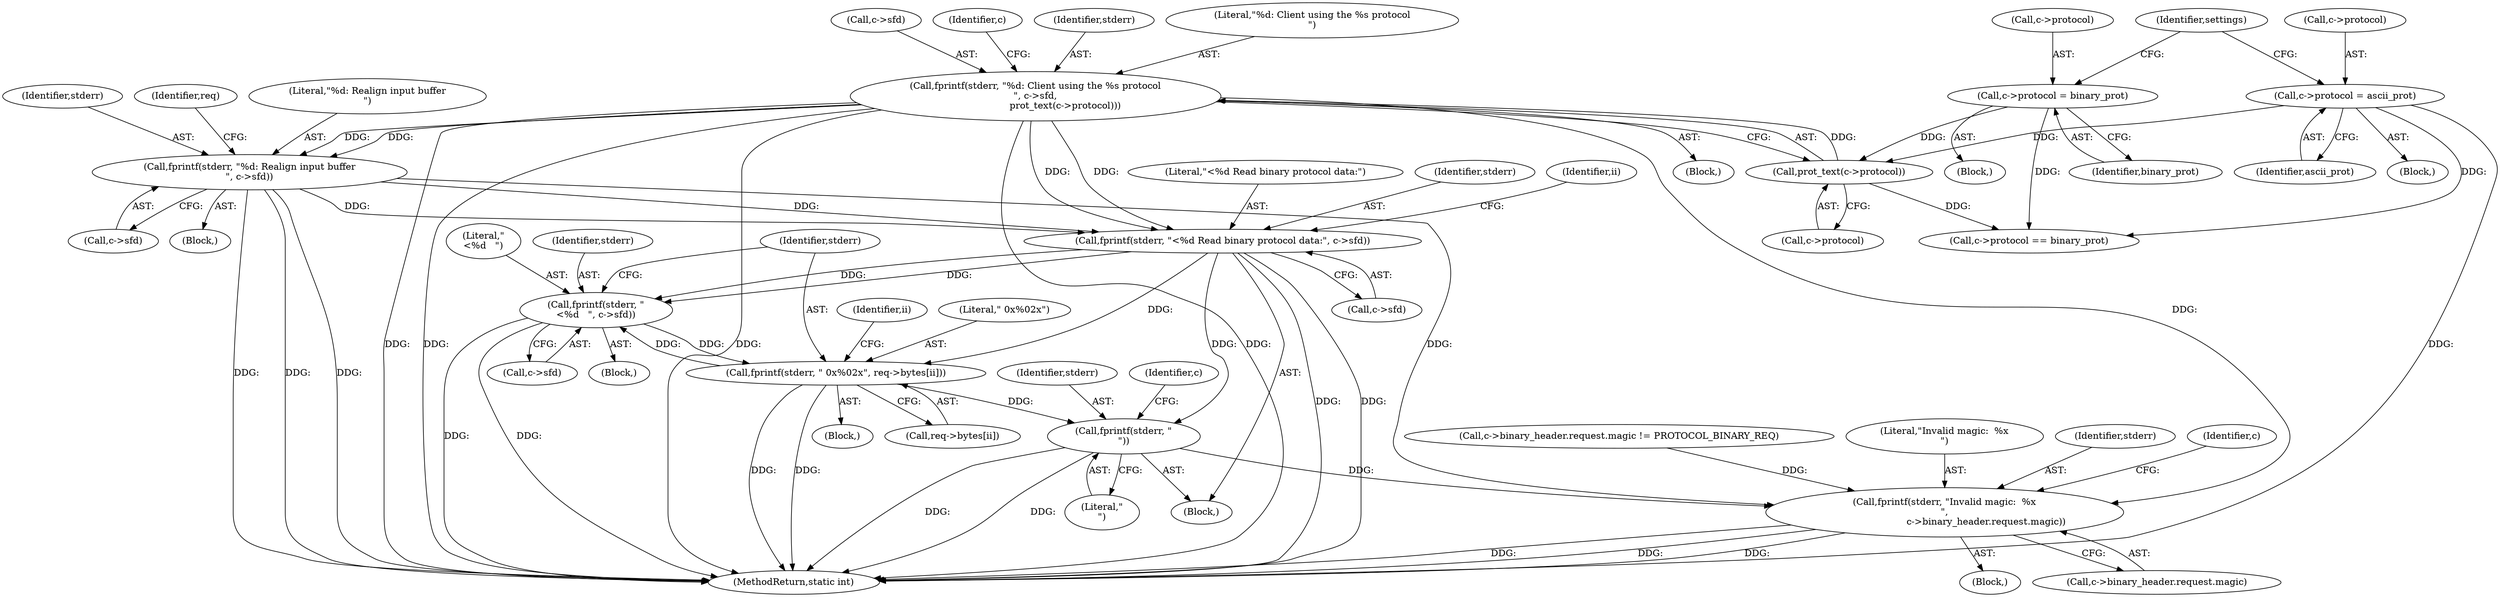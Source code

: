 digraph "0_memcached_d9cd01ede97f4145af9781d448c62a3318952719@API" {
"1000243" [label="(Call,fprintf(stderr, \"%d: Realign input buffer\n\", c->sfd))"];
"1000177" [label="(Call,fprintf(stderr, \"%d: Client using the %s protocol\n\", c->sfd,\n                    prot_text(c->protocol)))"];
"1000183" [label="(Call,prot_text(c->protocol))"];
"1000158" [label="(Call,c->protocol = binary_prot)"];
"1000165" [label="(Call,c->protocol = ascii_prot)"];
"1000265" [label="(Call,fprintf(stderr, \"<%d Read binary protocol data:\", c->sfd))"];
"1000291" [label="(Call,fprintf(stderr, \"\n<%d   \", c->sfd))"];
"1000297" [label="(Call,fprintf(stderr, \" 0x%02x\", req->bytes[ii]))"];
"1000305" [label="(Call,fprintf(stderr, \"\n\"))"];
"1000372" [label="(Call,fprintf(stderr, \"Invalid magic:  %x\n\",\n                            c->binary_header.request.magic))"];
"1000306" [label="(Identifier,stderr)"];
"1000291" [label="(Call,fprintf(stderr, \"\n<%d   \", c->sfd))"];
"1000183" [label="(Call,prot_text(c->protocol))"];
"1000267" [label="(Literal,\"<%d Read binary protocol data:\")"];
"1000297" [label="(Call,fprintf(stderr, \" 0x%02x\", req->bytes[ii]))"];
"1000246" [label="(Call,c->sfd)"];
"1000158" [label="(Call,c->protocol = binary_prot)"];
"1000251" [label="(Identifier,req)"];
"1000310" [label="(Identifier,c)"];
"1000243" [label="(Call,fprintf(stderr, \"%d: Realign input buffer\n\", c->sfd))"];
"1000165" [label="(Call,c->protocol = ascii_prot)"];
"1000265" [label="(Call,fprintf(stderr, \"<%d Read binary protocol data:\", c->sfd))"];
"1000293" [label="(Literal,\"\n<%d   \")"];
"1000245" [label="(Literal,\"%d: Realign input buffer\n\")"];
"1000169" [label="(Identifier,ascii_prot)"];
"1000282" [label="(Identifier,ii)"];
"1000294" [label="(Call,c->sfd)"];
"1000268" [label="(Call,c->sfd)"];
"1000300" [label="(Call,req->bytes[ii])"];
"1000374" [label="(Literal,\"Invalid magic:  %x\n\")"];
"1000298" [label="(Identifier,stderr)"];
"1000307" [label="(Literal,\"\n\")"];
"1000244" [label="(Identifier,stderr)"];
"1000159" [label="(Call,c->protocol)"];
"1000162" [label="(Identifier,binary_prot)"];
"1000613" [label="(MethodReturn,static int)"];
"1000266" [label="(Identifier,stderr)"];
"1000283" [label="(Block,)"];
"1000263" [label="(Block,)"];
"1000273" [label="(Identifier,ii)"];
"1000157" [label="(Block,)"];
"1000180" [label="(Call,c->sfd)"];
"1000173" [label="(Identifier,settings)"];
"1000371" [label="(Block,)"];
"1000292" [label="(Identifier,stderr)"];
"1000176" [label="(Block,)"];
"1000242" [label="(Block,)"];
"1000166" [label="(Call,c->protocol)"];
"1000373" [label="(Identifier,stderr)"];
"1000299" [label="(Literal,\" 0x%02x\")"];
"1000383" [label="(Identifier,c)"];
"1000184" [label="(Call,c->protocol)"];
"1000188" [label="(Call,c->protocol == binary_prot)"];
"1000190" [label="(Identifier,c)"];
"1000372" [label="(Call,fprintf(stderr, \"Invalid magic:  %x\n\",\n                            c->binary_header.request.magic))"];
"1000178" [label="(Identifier,stderr)"];
"1000177" [label="(Call,fprintf(stderr, \"%d: Client using the %s protocol\n\", c->sfd,\n                    prot_text(c->protocol)))"];
"1000375" [label="(Call,c->binary_header.request.magic)"];
"1000164" [label="(Block,)"];
"1000179" [label="(Literal,\"%d: Client using the %s protocol\n\")"];
"1000290" [label="(Block,)"];
"1000305" [label="(Call,fprintf(stderr, \"\n\"))"];
"1000357" [label="(Call,c->binary_header.request.magic != PROTOCOL_BINARY_REQ)"];
"1000243" -> "1000242"  [label="AST: "];
"1000243" -> "1000246"  [label="CFG: "];
"1000244" -> "1000243"  [label="AST: "];
"1000245" -> "1000243"  [label="AST: "];
"1000246" -> "1000243"  [label="AST: "];
"1000251" -> "1000243"  [label="CFG: "];
"1000243" -> "1000613"  [label="DDG: "];
"1000243" -> "1000613"  [label="DDG: "];
"1000243" -> "1000613"  [label="DDG: "];
"1000177" -> "1000243"  [label="DDG: "];
"1000177" -> "1000243"  [label="DDG: "];
"1000243" -> "1000265"  [label="DDG: "];
"1000243" -> "1000265"  [label="DDG: "];
"1000243" -> "1000372"  [label="DDG: "];
"1000177" -> "1000176"  [label="AST: "];
"1000177" -> "1000183"  [label="CFG: "];
"1000178" -> "1000177"  [label="AST: "];
"1000179" -> "1000177"  [label="AST: "];
"1000180" -> "1000177"  [label="AST: "];
"1000183" -> "1000177"  [label="AST: "];
"1000190" -> "1000177"  [label="CFG: "];
"1000177" -> "1000613"  [label="DDG: "];
"1000177" -> "1000613"  [label="DDG: "];
"1000177" -> "1000613"  [label="DDG: "];
"1000177" -> "1000613"  [label="DDG: "];
"1000183" -> "1000177"  [label="DDG: "];
"1000177" -> "1000265"  [label="DDG: "];
"1000177" -> "1000265"  [label="DDG: "];
"1000177" -> "1000372"  [label="DDG: "];
"1000183" -> "1000184"  [label="CFG: "];
"1000184" -> "1000183"  [label="AST: "];
"1000158" -> "1000183"  [label="DDG: "];
"1000165" -> "1000183"  [label="DDG: "];
"1000183" -> "1000188"  [label="DDG: "];
"1000158" -> "1000157"  [label="AST: "];
"1000158" -> "1000162"  [label="CFG: "];
"1000159" -> "1000158"  [label="AST: "];
"1000162" -> "1000158"  [label="AST: "];
"1000173" -> "1000158"  [label="CFG: "];
"1000158" -> "1000188"  [label="DDG: "];
"1000165" -> "1000164"  [label="AST: "];
"1000165" -> "1000169"  [label="CFG: "];
"1000166" -> "1000165"  [label="AST: "];
"1000169" -> "1000165"  [label="AST: "];
"1000173" -> "1000165"  [label="CFG: "];
"1000165" -> "1000613"  [label="DDG: "];
"1000165" -> "1000188"  [label="DDG: "];
"1000265" -> "1000263"  [label="AST: "];
"1000265" -> "1000268"  [label="CFG: "];
"1000266" -> "1000265"  [label="AST: "];
"1000267" -> "1000265"  [label="AST: "];
"1000268" -> "1000265"  [label="AST: "];
"1000273" -> "1000265"  [label="CFG: "];
"1000265" -> "1000613"  [label="DDG: "];
"1000265" -> "1000613"  [label="DDG: "];
"1000265" -> "1000291"  [label="DDG: "];
"1000265" -> "1000291"  [label="DDG: "];
"1000265" -> "1000297"  [label="DDG: "];
"1000265" -> "1000305"  [label="DDG: "];
"1000291" -> "1000290"  [label="AST: "];
"1000291" -> "1000294"  [label="CFG: "];
"1000292" -> "1000291"  [label="AST: "];
"1000293" -> "1000291"  [label="AST: "];
"1000294" -> "1000291"  [label="AST: "];
"1000298" -> "1000291"  [label="CFG: "];
"1000291" -> "1000613"  [label="DDG: "];
"1000291" -> "1000613"  [label="DDG: "];
"1000297" -> "1000291"  [label="DDG: "];
"1000291" -> "1000297"  [label="DDG: "];
"1000297" -> "1000283"  [label="AST: "];
"1000297" -> "1000300"  [label="CFG: "];
"1000298" -> "1000297"  [label="AST: "];
"1000299" -> "1000297"  [label="AST: "];
"1000300" -> "1000297"  [label="AST: "];
"1000282" -> "1000297"  [label="CFG: "];
"1000297" -> "1000613"  [label="DDG: "];
"1000297" -> "1000613"  [label="DDG: "];
"1000297" -> "1000305"  [label="DDG: "];
"1000305" -> "1000263"  [label="AST: "];
"1000305" -> "1000307"  [label="CFG: "];
"1000306" -> "1000305"  [label="AST: "];
"1000307" -> "1000305"  [label="AST: "];
"1000310" -> "1000305"  [label="CFG: "];
"1000305" -> "1000613"  [label="DDG: "];
"1000305" -> "1000613"  [label="DDG: "];
"1000305" -> "1000372"  [label="DDG: "];
"1000372" -> "1000371"  [label="AST: "];
"1000372" -> "1000375"  [label="CFG: "];
"1000373" -> "1000372"  [label="AST: "];
"1000374" -> "1000372"  [label="AST: "];
"1000375" -> "1000372"  [label="AST: "];
"1000383" -> "1000372"  [label="CFG: "];
"1000372" -> "1000613"  [label="DDG: "];
"1000372" -> "1000613"  [label="DDG: "];
"1000372" -> "1000613"  [label="DDG: "];
"1000357" -> "1000372"  [label="DDG: "];
}
